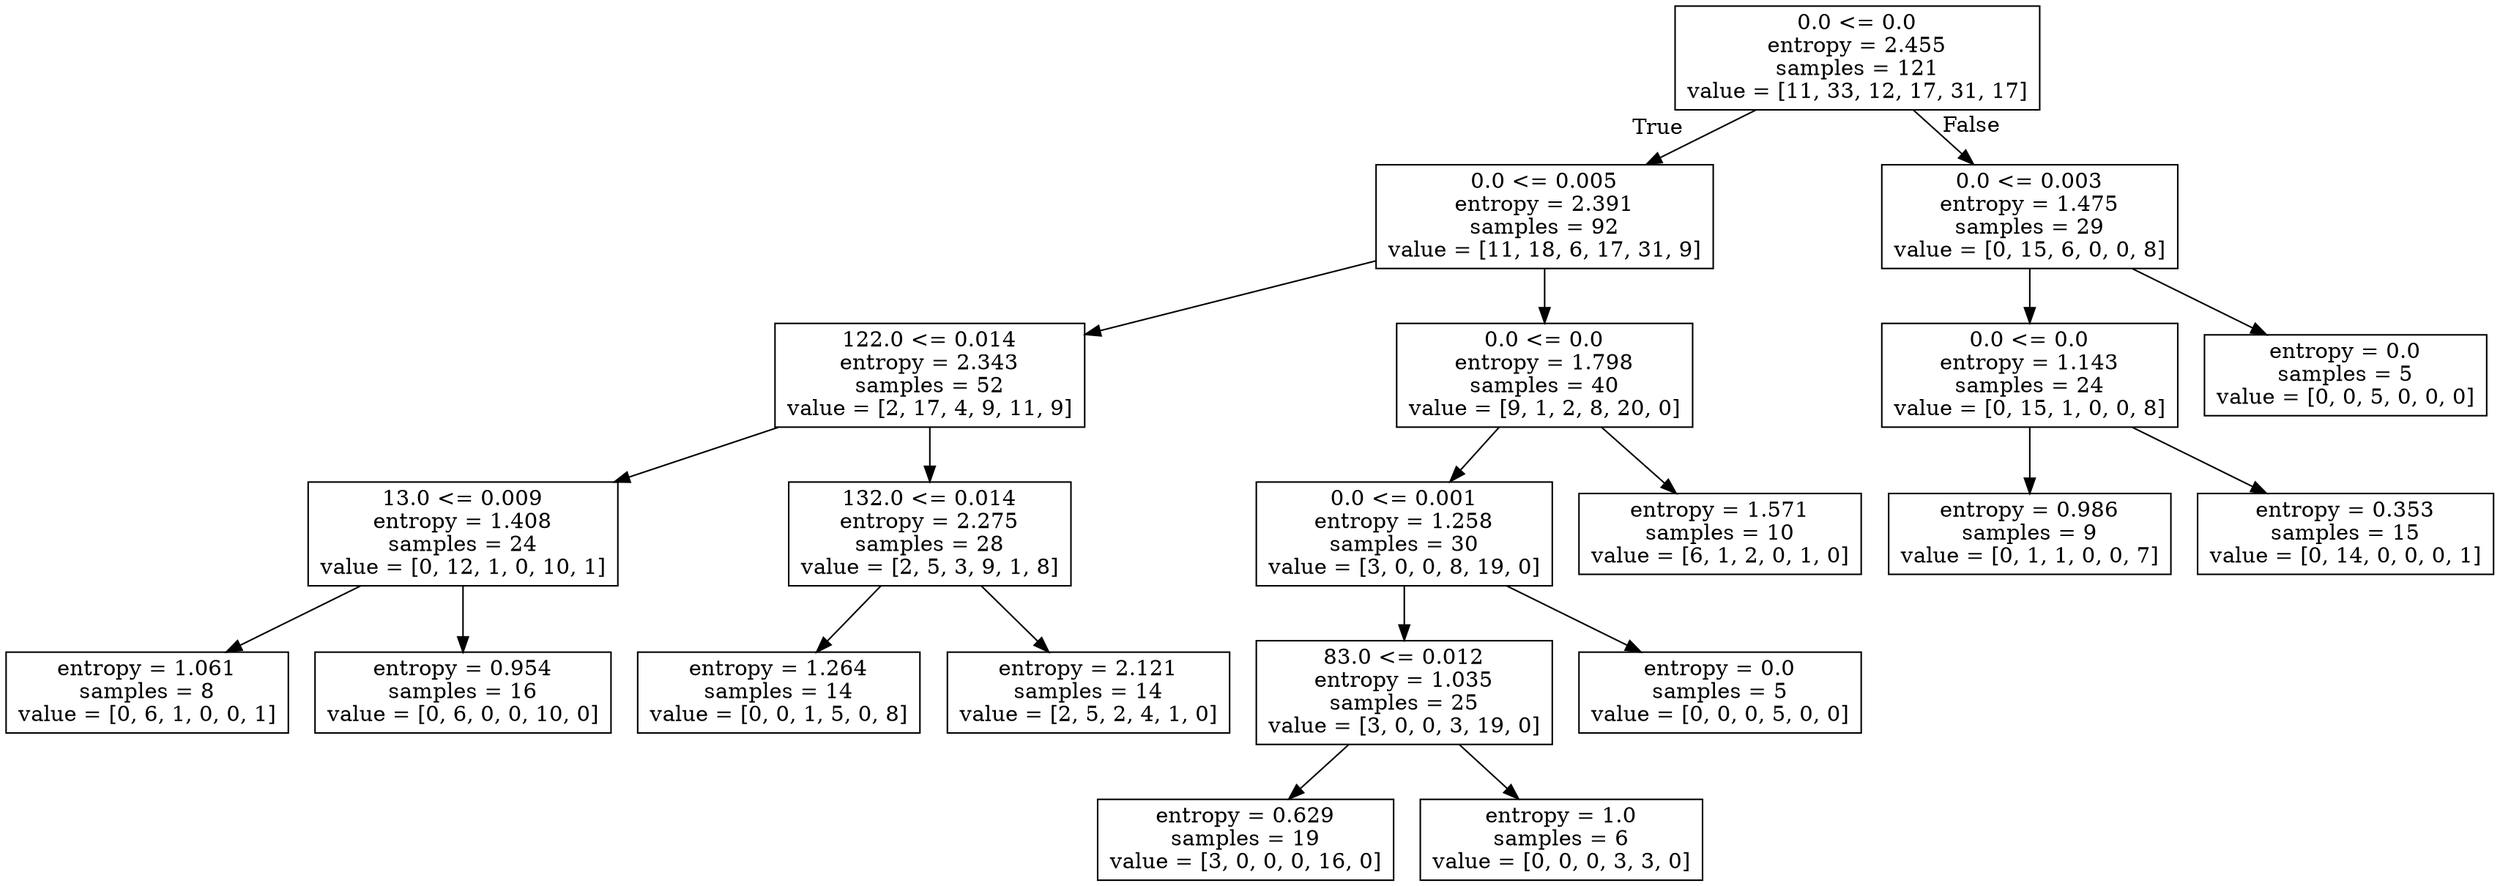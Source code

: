 digraph Tree {
node [shape=box] ;
0 [label="0.0 <= 0.0\nentropy = 2.455\nsamples = 121\nvalue = [11, 33, 12, 17, 31, 17]"] ;
1 [label="0.0 <= 0.005\nentropy = 2.391\nsamples = 92\nvalue = [11, 18, 6, 17, 31, 9]"] ;
0 -> 1 [labeldistance=2.5, labelangle=45, headlabel="True"] ;
2 [label="122.0 <= 0.014\nentropy = 2.343\nsamples = 52\nvalue = [2, 17, 4, 9, 11, 9]"] ;
1 -> 2 ;
3 [label="13.0 <= 0.009\nentropy = 1.408\nsamples = 24\nvalue = [0, 12, 1, 0, 10, 1]"] ;
2 -> 3 ;
4 [label="entropy = 1.061\nsamples = 8\nvalue = [0, 6, 1, 0, 0, 1]"] ;
3 -> 4 ;
5 [label="entropy = 0.954\nsamples = 16\nvalue = [0, 6, 0, 0, 10, 0]"] ;
3 -> 5 ;
6 [label="132.0 <= 0.014\nentropy = 2.275\nsamples = 28\nvalue = [2, 5, 3, 9, 1, 8]"] ;
2 -> 6 ;
7 [label="entropy = 1.264\nsamples = 14\nvalue = [0, 0, 1, 5, 0, 8]"] ;
6 -> 7 ;
8 [label="entropy = 2.121\nsamples = 14\nvalue = [2, 5, 2, 4, 1, 0]"] ;
6 -> 8 ;
9 [label="0.0 <= 0.0\nentropy = 1.798\nsamples = 40\nvalue = [9, 1, 2, 8, 20, 0]"] ;
1 -> 9 ;
10 [label="0.0 <= 0.001\nentropy = 1.258\nsamples = 30\nvalue = [3, 0, 0, 8, 19, 0]"] ;
9 -> 10 ;
11 [label="83.0 <= 0.012\nentropy = 1.035\nsamples = 25\nvalue = [3, 0, 0, 3, 19, 0]"] ;
10 -> 11 ;
12 [label="entropy = 0.629\nsamples = 19\nvalue = [3, 0, 0, 0, 16, 0]"] ;
11 -> 12 ;
13 [label="entropy = 1.0\nsamples = 6\nvalue = [0, 0, 0, 3, 3, 0]"] ;
11 -> 13 ;
14 [label="entropy = 0.0\nsamples = 5\nvalue = [0, 0, 0, 5, 0, 0]"] ;
10 -> 14 ;
15 [label="entropy = 1.571\nsamples = 10\nvalue = [6, 1, 2, 0, 1, 0]"] ;
9 -> 15 ;
16 [label="0.0 <= 0.003\nentropy = 1.475\nsamples = 29\nvalue = [0, 15, 6, 0, 0, 8]"] ;
0 -> 16 [labeldistance=2.5, labelangle=-45, headlabel="False"] ;
17 [label="0.0 <= 0.0\nentropy = 1.143\nsamples = 24\nvalue = [0, 15, 1, 0, 0, 8]"] ;
16 -> 17 ;
18 [label="entropy = 0.986\nsamples = 9\nvalue = [0, 1, 1, 0, 0, 7]"] ;
17 -> 18 ;
19 [label="entropy = 0.353\nsamples = 15\nvalue = [0, 14, 0, 0, 0, 1]"] ;
17 -> 19 ;
20 [label="entropy = 0.0\nsamples = 5\nvalue = [0, 0, 5, 0, 0, 0]"] ;
16 -> 20 ;
}